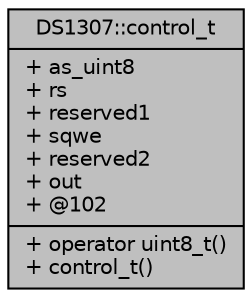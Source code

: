 digraph "DS1307::control_t"
{
  edge [fontname="Helvetica",fontsize="10",labelfontname="Helvetica",labelfontsize="10"];
  node [fontname="Helvetica",fontsize="10",shape=record];
  Node1 [label="{DS1307::control_t\n|+ as_uint8\l+ rs\l+ reserved1\l+ sqwe\l+ reserved2\l+ out\l+ @102\l|+ operator uint8_t()\l+ control_t()\l}",height=0.2,width=0.4,color="black", fillcolor="grey75", style="filled", fontcolor="black"];
}
